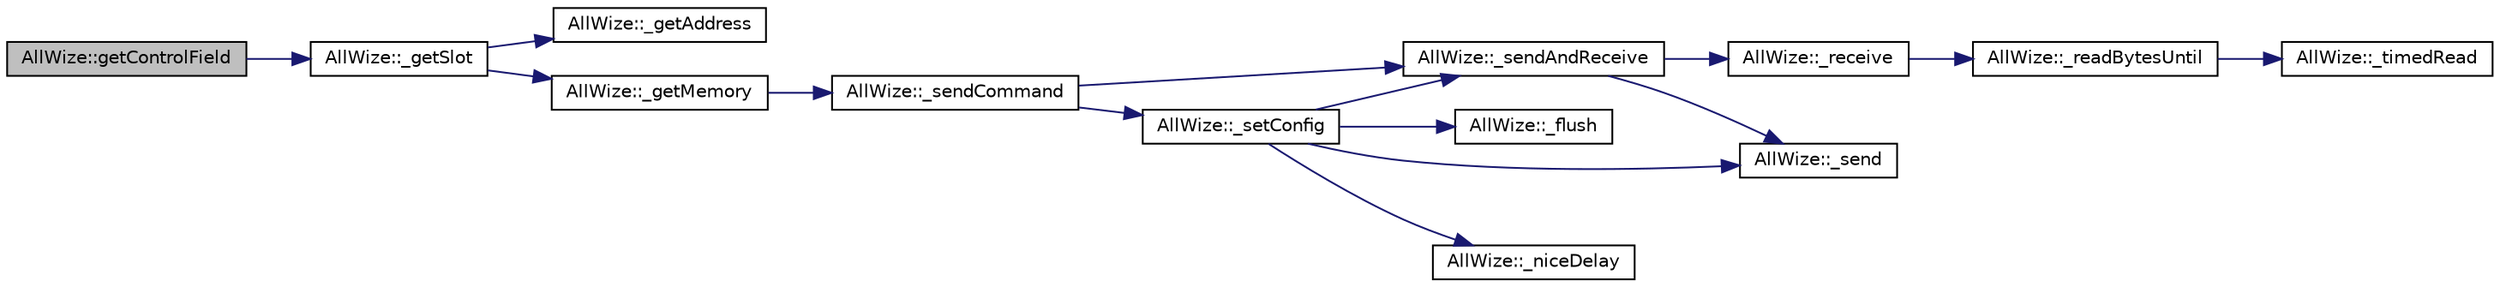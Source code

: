 digraph "AllWize::getControlField"
{
  edge [fontname="Helvetica",fontsize="10",labelfontname="Helvetica",labelfontsize="10"];
  node [fontname="Helvetica",fontsize="10",shape=record];
  rankdir="LR";
  Node857 [label="AllWize::getControlField",height=0.2,width=0.4,color="black", fillcolor="grey75", style="filled", fontcolor="black"];
  Node857 -> Node858 [color="midnightblue",fontsize="10",style="solid",fontname="Helvetica"];
  Node858 [label="AllWize::_getSlot",height=0.2,width=0.4,color="black", fillcolor="white", style="filled",URL="$classAllWize.html#ac0d6169d045fc89d16c17e8cfe838169",tooltip="Returns the contents of single-byte memory slot. "];
  Node858 -> Node859 [color="midnightblue",fontsize="10",style="solid",fontname="Helvetica"];
  Node859 [label="AllWize::_getAddress",height=0.2,width=0.4,color="black", fillcolor="white", style="filled",URL="$classAllWize.html#a15521b383a1cf20ac9e7adf6bc90b792",tooltip="Return the physical memory address for the given slot. "];
  Node858 -> Node860 [color="midnightblue",fontsize="10",style="solid",fontname="Helvetica"];
  Node860 [label="AllWize::_getMemory",height=0.2,width=0.4,color="black", fillcolor="white", style="filled",URL="$classAllWize.html#a34b0c983476c007f65c9da0501a4037d",tooltip="Returns the contents of memory address. "];
  Node860 -> Node861 [color="midnightblue",fontsize="10",style="solid",fontname="Helvetica"];
  Node861 [label="AllWize::_sendCommand",height=0.2,width=0.4,color="black", fillcolor="white", style="filled",URL="$classAllWize.html#aa396ffb4a719730440575425c981adef",tooltip="Sends a command with the given data. "];
  Node861 -> Node862 [color="midnightblue",fontsize="10",style="solid",fontname="Helvetica"];
  Node862 [label="AllWize::_setConfig",height=0.2,width=0.4,color="black", fillcolor="white", style="filled",URL="$classAllWize.html#a493af0599b973f713192b175000264e6",tooltip="Sets or unsets config mode. "];
  Node862 -> Node863 [color="midnightblue",fontsize="10",style="solid",fontname="Helvetica"];
  Node863 [label="AllWize::_flush",height=0.2,width=0.4,color="black", fillcolor="white", style="filled",URL="$classAllWize.html#ace21941ce1a1174ef567c1a269ebf551",tooltip="Flushes the serial line to the module. "];
  Node862 -> Node864 [color="midnightblue",fontsize="10",style="solid",fontname="Helvetica"];
  Node864 [label="AllWize::_sendAndReceive",height=0.2,width=0.4,color="black", fillcolor="white", style="filled",URL="$classAllWize.html#af4c575f742b3c2a837058846b83fbfe1",tooltip="Sends a binary buffer and waits for response. Returns the number of bytes received and stored in the ..."];
  Node864 -> Node865 [color="midnightblue",fontsize="10",style="solid",fontname="Helvetica"];
  Node865 [label="AllWize::_send",height=0.2,width=0.4,color="black", fillcolor="white", style="filled",URL="$classAllWize.html#ac194cac5fd63b864ef567fb7a51a2ac9",tooltip="Sends a binary buffer to the module UART. Returns the number of bytes actually sent. "];
  Node864 -> Node866 [color="midnightblue",fontsize="10",style="solid",fontname="Helvetica"];
  Node866 [label="AllWize::_receive",height=0.2,width=0.4,color="black", fillcolor="white", style="filled",URL="$classAllWize.html#a197c8bd0c47789acefd4e360ca697feb",tooltip="Listens to incoming data from the module until timeout or END_OF_RESPONSE. "];
  Node866 -> Node867 [color="midnightblue",fontsize="10",style="solid",fontname="Helvetica"];
  Node867 [label="AllWize::_readBytesUntil",height=0.2,width=0.4,color="black", fillcolor="white", style="filled",URL="$classAllWize.html#a3cdbc480293b0e3c24107c549b485d5c",tooltip="Reads the stream buffer up to a certain char or times out. "];
  Node867 -> Node868 [color="midnightblue",fontsize="10",style="solid",fontname="Helvetica"];
  Node868 [label="AllWize::_timedRead",height=0.2,width=0.4,color="black", fillcolor="white", style="filled",URL="$classAllWize.html#ac33ba05cebc3de22babb477922a07eaf",tooltip="Reads a byte from the stream with a timeout. "];
  Node862 -> Node865 [color="midnightblue",fontsize="10",style="solid",fontname="Helvetica"];
  Node862 -> Node869 [color="midnightblue",fontsize="10",style="solid",fontname="Helvetica"];
  Node869 [label="AllWize::_niceDelay",height=0.2,width=0.4,color="black", fillcolor="white", style="filled",URL="$classAllWize.html#afeed45d2a47e184092d6dcd64c22fb72",tooltip="Does a non-blocking delay. "];
  Node861 -> Node864 [color="midnightblue",fontsize="10",style="solid",fontname="Helvetica"];
}
